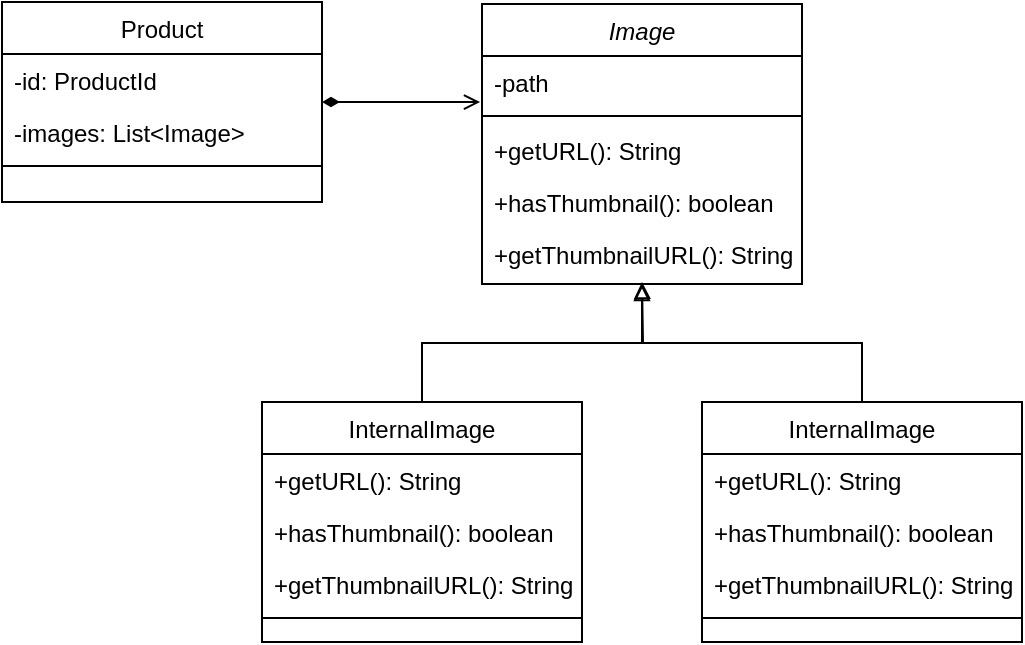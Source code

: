 <mxfile version="24.4.13" type="device">
  <diagram id="C5RBs43oDa-KdzZeNtuy" name="Page-1">
    <mxGraphModel dx="1114" dy="894" grid="1" gridSize="10" guides="1" tooltips="1" connect="1" arrows="1" fold="1" page="1" pageScale="1" pageWidth="827" pageHeight="1169" math="0" shadow="0">
      <root>
        <mxCell id="WIyWlLk6GJQsqaUBKTNV-0" />
        <mxCell id="WIyWlLk6GJQsqaUBKTNV-1" parent="WIyWlLk6GJQsqaUBKTNV-0" />
        <mxCell id="GlFW1CVqM7PtwN89Bw1Z-28" style="edgeStyle=orthogonalEdgeStyle;rounded=0;orthogonalLoop=1;jettySize=auto;html=1;entryX=-0.006;entryY=0.885;entryDx=0;entryDy=0;entryPerimeter=0;startArrow=diamondThin;startFill=1;endArrow=open;endFill=0;" edge="1" parent="WIyWlLk6GJQsqaUBKTNV-1" source="GlFW1CVqM7PtwN89Bw1Z-0" target="GlFW1CVqM7PtwN89Bw1Z-8">
          <mxGeometry relative="1" as="geometry" />
        </mxCell>
        <mxCell id="GlFW1CVqM7PtwN89Bw1Z-0" value="Product" style="swimlane;fontStyle=0;align=center;verticalAlign=top;childLayout=stackLayout;horizontal=1;startSize=26;horizontalStack=0;resizeParent=1;resizeLast=0;collapsible=1;marginBottom=0;rounded=0;shadow=0;strokeWidth=1;" vertex="1" parent="WIyWlLk6GJQsqaUBKTNV-1">
          <mxGeometry x="20" y="60" width="160" height="100" as="geometry">
            <mxRectangle x="230" y="140" width="160" height="26" as="alternateBounds" />
          </mxGeometry>
        </mxCell>
        <mxCell id="GlFW1CVqM7PtwN89Bw1Z-1" value="-id: ProductId" style="text;align=left;verticalAlign=top;spacingLeft=4;spacingRight=4;overflow=hidden;rotatable=0;points=[[0,0.5],[1,0.5]];portConstraint=eastwest;" vertex="1" parent="GlFW1CVqM7PtwN89Bw1Z-0">
          <mxGeometry y="26" width="160" height="26" as="geometry" />
        </mxCell>
        <mxCell id="GlFW1CVqM7PtwN89Bw1Z-2" value="-images: List&lt;Image&gt;" style="text;align=left;verticalAlign=top;spacingLeft=4;spacingRight=4;overflow=hidden;rotatable=0;points=[[0,0.5],[1,0.5]];portConstraint=eastwest;rounded=0;shadow=0;html=0;" vertex="1" parent="GlFW1CVqM7PtwN89Bw1Z-0">
          <mxGeometry y="52" width="160" height="26" as="geometry" />
        </mxCell>
        <mxCell id="GlFW1CVqM7PtwN89Bw1Z-4" value="" style="line;html=1;strokeWidth=1;align=left;verticalAlign=middle;spacingTop=-1;spacingLeft=3;spacingRight=3;rotatable=0;labelPosition=right;points=[];portConstraint=eastwest;" vertex="1" parent="GlFW1CVqM7PtwN89Bw1Z-0">
          <mxGeometry y="78" width="160" height="8" as="geometry" />
        </mxCell>
        <mxCell id="GlFW1CVqM7PtwN89Bw1Z-7" value="Image" style="swimlane;fontStyle=2;align=center;verticalAlign=top;childLayout=stackLayout;horizontal=1;startSize=26;horizontalStack=0;resizeParent=1;resizeLast=0;collapsible=1;marginBottom=0;rounded=0;shadow=0;strokeWidth=1;" vertex="1" parent="WIyWlLk6GJQsqaUBKTNV-1">
          <mxGeometry x="260" y="61" width="160" height="140" as="geometry">
            <mxRectangle x="550" y="140" width="160" height="26" as="alternateBounds" />
          </mxGeometry>
        </mxCell>
        <mxCell id="GlFW1CVqM7PtwN89Bw1Z-8" value="-path" style="text;align=left;verticalAlign=top;spacingLeft=4;spacingRight=4;overflow=hidden;rotatable=0;points=[[0,0.5],[1,0.5]];portConstraint=eastwest;" vertex="1" parent="GlFW1CVqM7PtwN89Bw1Z-7">
          <mxGeometry y="26" width="160" height="26" as="geometry" />
        </mxCell>
        <mxCell id="GlFW1CVqM7PtwN89Bw1Z-13" value="" style="line;html=1;strokeWidth=1;align=left;verticalAlign=middle;spacingTop=-1;spacingLeft=3;spacingRight=3;rotatable=0;labelPosition=right;points=[];portConstraint=eastwest;" vertex="1" parent="GlFW1CVqM7PtwN89Bw1Z-7">
          <mxGeometry y="52" width="160" height="8" as="geometry" />
        </mxCell>
        <mxCell id="GlFW1CVqM7PtwN89Bw1Z-14" value="+getURL(): String" style="text;align=left;verticalAlign=top;spacingLeft=4;spacingRight=4;overflow=hidden;rotatable=0;points=[[0,0.5],[1,0.5]];portConstraint=eastwest;" vertex="1" parent="GlFW1CVqM7PtwN89Bw1Z-7">
          <mxGeometry y="60" width="160" height="26" as="geometry" />
        </mxCell>
        <mxCell id="GlFW1CVqM7PtwN89Bw1Z-15" value="+hasThumbnail(): boolean" style="text;align=left;verticalAlign=top;spacingLeft=4;spacingRight=4;overflow=hidden;rotatable=0;points=[[0,0.5],[1,0.5]];portConstraint=eastwest;" vertex="1" parent="GlFW1CVqM7PtwN89Bw1Z-7">
          <mxGeometry y="86" width="160" height="26" as="geometry" />
        </mxCell>
        <mxCell id="GlFW1CVqM7PtwN89Bw1Z-16" value="+getThumbnailURL(): String" style="text;align=left;verticalAlign=top;spacingLeft=4;spacingRight=4;overflow=hidden;rotatable=0;points=[[0,0.5],[1,0.5]];portConstraint=eastwest;" vertex="1" parent="GlFW1CVqM7PtwN89Bw1Z-7">
          <mxGeometry y="112" width="160" height="26" as="geometry" />
        </mxCell>
        <mxCell id="GlFW1CVqM7PtwN89Bw1Z-29" style="edgeStyle=orthogonalEdgeStyle;rounded=0;orthogonalLoop=1;jettySize=auto;html=1;entryX=0.5;entryY=1;entryDx=0;entryDy=0;endArrow=block;endFill=0;" edge="1" parent="WIyWlLk6GJQsqaUBKTNV-1" source="GlFW1CVqM7PtwN89Bw1Z-17" target="GlFW1CVqM7PtwN89Bw1Z-7">
          <mxGeometry relative="1" as="geometry" />
        </mxCell>
        <mxCell id="GlFW1CVqM7PtwN89Bw1Z-17" value="InternalImage" style="swimlane;fontStyle=0;align=center;verticalAlign=top;childLayout=stackLayout;horizontal=1;startSize=26;horizontalStack=0;resizeParent=1;resizeLast=0;collapsible=1;marginBottom=0;rounded=0;shadow=0;strokeWidth=1;" vertex="1" parent="WIyWlLk6GJQsqaUBKTNV-1">
          <mxGeometry x="150" y="260" width="160" height="120" as="geometry">
            <mxRectangle x="230" y="140" width="160" height="26" as="alternateBounds" />
          </mxGeometry>
        </mxCell>
        <mxCell id="GlFW1CVqM7PtwN89Bw1Z-18" value="+getURL(): String" style="text;align=left;verticalAlign=top;spacingLeft=4;spacingRight=4;overflow=hidden;rotatable=0;points=[[0,0.5],[1,0.5]];portConstraint=eastwest;" vertex="1" parent="GlFW1CVqM7PtwN89Bw1Z-17">
          <mxGeometry y="26" width="160" height="26" as="geometry" />
        </mxCell>
        <mxCell id="GlFW1CVqM7PtwN89Bw1Z-19" value="+hasThumbnail(): boolean" style="text;align=left;verticalAlign=top;spacingLeft=4;spacingRight=4;overflow=hidden;rotatable=0;points=[[0,0.5],[1,0.5]];portConstraint=eastwest;rounded=0;shadow=0;html=0;" vertex="1" parent="GlFW1CVqM7PtwN89Bw1Z-17">
          <mxGeometry y="52" width="160" height="26" as="geometry" />
        </mxCell>
        <mxCell id="GlFW1CVqM7PtwN89Bw1Z-20" value="+getThumbnailURL(): String" style="text;align=left;verticalAlign=top;spacingLeft=4;spacingRight=4;overflow=hidden;rotatable=0;points=[[0,0.5],[1,0.5]];portConstraint=eastwest;rounded=0;shadow=0;html=0;" vertex="1" parent="GlFW1CVqM7PtwN89Bw1Z-17">
          <mxGeometry y="78" width="160" height="26" as="geometry" />
        </mxCell>
        <mxCell id="GlFW1CVqM7PtwN89Bw1Z-21" value="" style="line;html=1;strokeWidth=1;align=left;verticalAlign=middle;spacingTop=-1;spacingLeft=3;spacingRight=3;rotatable=0;labelPosition=right;points=[];portConstraint=eastwest;" vertex="1" parent="GlFW1CVqM7PtwN89Bw1Z-17">
          <mxGeometry y="104" width="160" height="8" as="geometry" />
        </mxCell>
        <mxCell id="GlFW1CVqM7PtwN89Bw1Z-30" style="edgeStyle=orthogonalEdgeStyle;rounded=0;orthogonalLoop=1;jettySize=auto;html=1;exitX=0.5;exitY=0;exitDx=0;exitDy=0;endArrow=block;endFill=0;" edge="1" parent="WIyWlLk6GJQsqaUBKTNV-1" source="GlFW1CVqM7PtwN89Bw1Z-23">
          <mxGeometry relative="1" as="geometry">
            <mxPoint x="340" y="200" as="targetPoint" />
          </mxGeometry>
        </mxCell>
        <mxCell id="GlFW1CVqM7PtwN89Bw1Z-23" value="InternalImage" style="swimlane;fontStyle=0;align=center;verticalAlign=top;childLayout=stackLayout;horizontal=1;startSize=26;horizontalStack=0;resizeParent=1;resizeLast=0;collapsible=1;marginBottom=0;rounded=0;shadow=0;strokeWidth=1;" vertex="1" parent="WIyWlLk6GJQsqaUBKTNV-1">
          <mxGeometry x="370" y="260" width="160" height="120" as="geometry">
            <mxRectangle x="230" y="140" width="160" height="26" as="alternateBounds" />
          </mxGeometry>
        </mxCell>
        <mxCell id="GlFW1CVqM7PtwN89Bw1Z-24" value="+getURL(): String" style="text;align=left;verticalAlign=top;spacingLeft=4;spacingRight=4;overflow=hidden;rotatable=0;points=[[0,0.5],[1,0.5]];portConstraint=eastwest;" vertex="1" parent="GlFW1CVqM7PtwN89Bw1Z-23">
          <mxGeometry y="26" width="160" height="26" as="geometry" />
        </mxCell>
        <mxCell id="GlFW1CVqM7PtwN89Bw1Z-25" value="+hasThumbnail(): boolean" style="text;align=left;verticalAlign=top;spacingLeft=4;spacingRight=4;overflow=hidden;rotatable=0;points=[[0,0.5],[1,0.5]];portConstraint=eastwest;rounded=0;shadow=0;html=0;" vertex="1" parent="GlFW1CVqM7PtwN89Bw1Z-23">
          <mxGeometry y="52" width="160" height="26" as="geometry" />
        </mxCell>
        <mxCell id="GlFW1CVqM7PtwN89Bw1Z-26" value="+getThumbnailURL(): String" style="text;align=left;verticalAlign=top;spacingLeft=4;spacingRight=4;overflow=hidden;rotatable=0;points=[[0,0.5],[1,0.5]];portConstraint=eastwest;rounded=0;shadow=0;html=0;" vertex="1" parent="GlFW1CVqM7PtwN89Bw1Z-23">
          <mxGeometry y="78" width="160" height="26" as="geometry" />
        </mxCell>
        <mxCell id="GlFW1CVqM7PtwN89Bw1Z-27" value="" style="line;html=1;strokeWidth=1;align=left;verticalAlign=middle;spacingTop=-1;spacingLeft=3;spacingRight=3;rotatable=0;labelPosition=right;points=[];portConstraint=eastwest;" vertex="1" parent="GlFW1CVqM7PtwN89Bw1Z-23">
          <mxGeometry y="104" width="160" height="8" as="geometry" />
        </mxCell>
      </root>
    </mxGraphModel>
  </diagram>
</mxfile>
